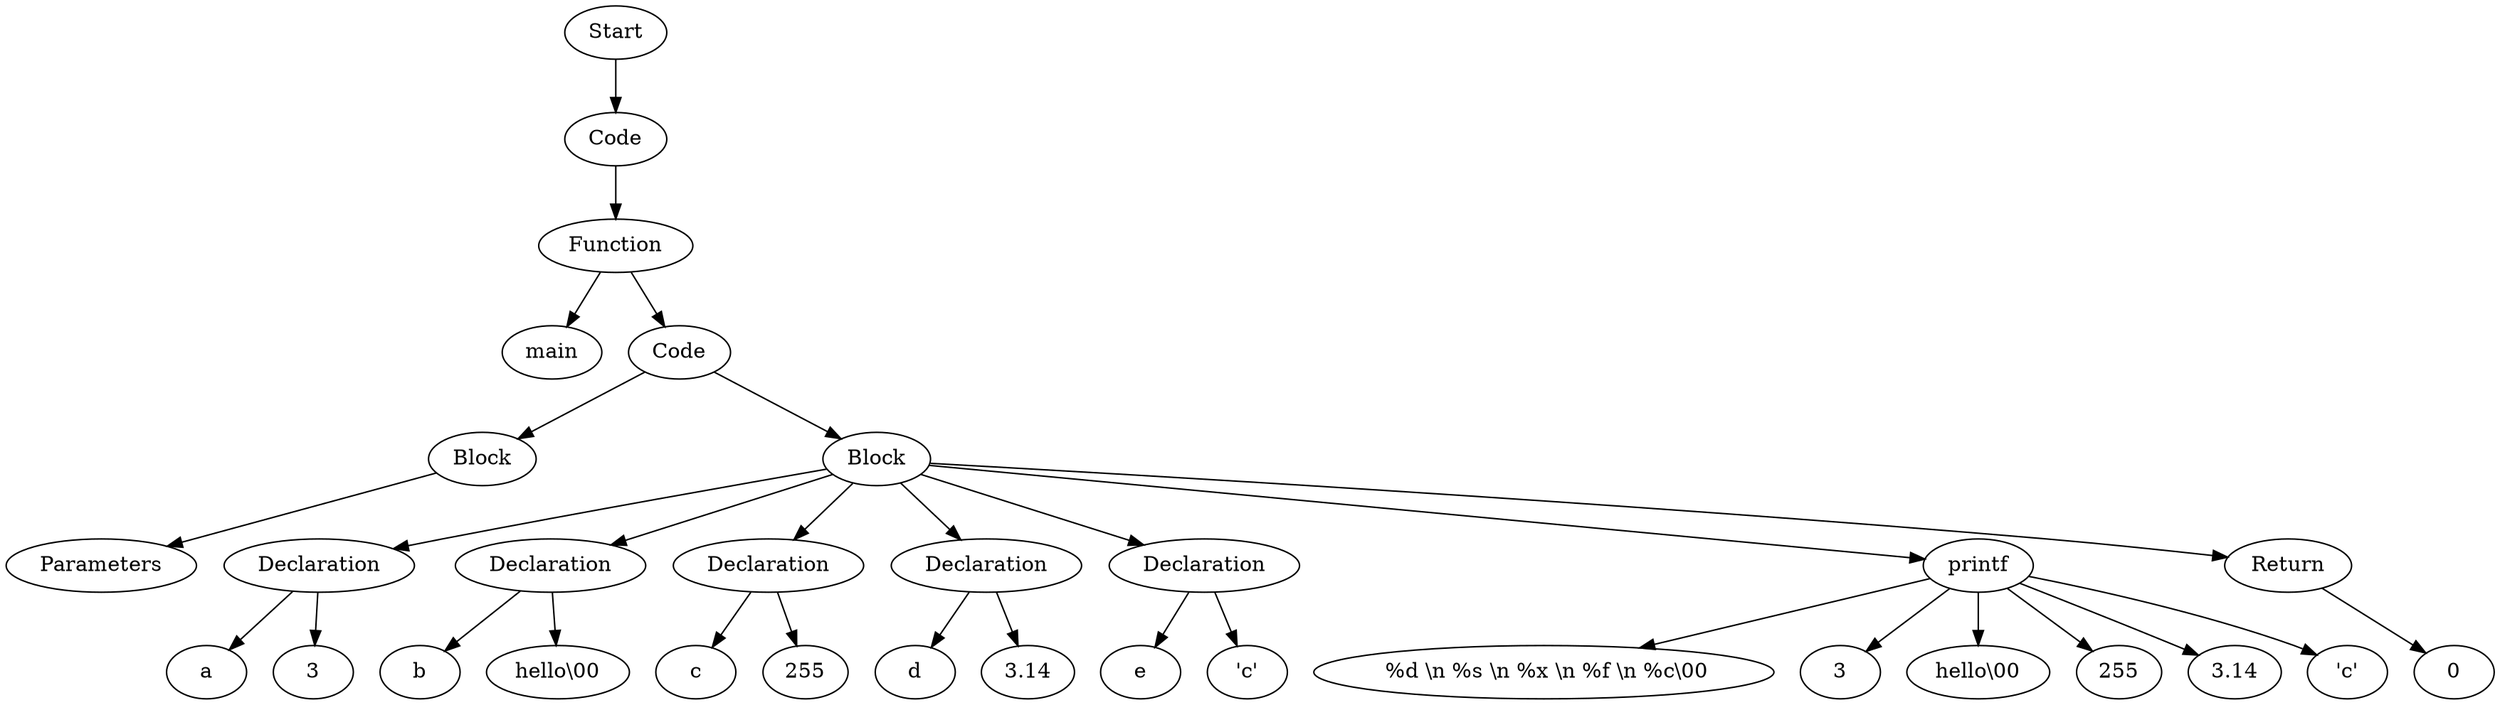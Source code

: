 digraph AST {
  "131770530193296" [label="Start"];
  "131770530193296" -> "131770530632832";
  "131770530632832" [label="Code"];
  "131770530632832" -> "131770535114784";
  "131770535114784" [label="Function"];
  "131770535114784" -> "131770535107776";
  "131770535114784" -> "131770535114928";
  "131770535107776" [label="main"];
  "131770535114928" [label="Code"];
  "131770535114928" -> "131770535115504";
  "131770535114928" -> "131770535116224";
  "131770535115504" [label="Block"];
  "131770535115504" -> "131770535114976";
  "131770535114976" [label="Parameters"];
  "131770535116224" [label="Block"];
  "131770535116224" -> "131770535115984";
  "131770535116224" -> "131770531749248";
  "131770535116224" -> "131770531744256";
  "131770535116224" -> "131770531929616";
  "131770535116224" -> "131770531934416";
  "131770535116224" -> "131770530762608";
  "131770535116224" -> "131770530330128";
  "131770535115984" [label="Declaration"];
  "131770535115984" -> "131770531750448";
  "131770535115984" -> "131770531749680";
  "131770531750448" [label="a"];
  "131770531749680" [label="3"];
  "131770531749248" [label="Declaration"];
  "131770531749248" -> "131770531749872";
  "131770531749248" -> "131770531750832";
  "131770531749872" [label="b"];
  "131770531750832" [label="hello\\00"];
  "131770531744256" [label="Declaration"];
  "131770531744256" -> "131770531929088";
  "131770531744256" -> "131770531929232";
  "131770531929088" [label="c"];
  "131770531929232" [label="255"];
  "131770531929616" [label="Declaration"];
  "131770531929616" -> "131770531937392";
  "131770531929616" -> "131770531927504";
  "131770531937392" [label="d"];
  "131770531927504" [label="3.14"];
  "131770531934416" [label="Declaration"];
  "131770531934416" -> "131770531929760";
  "131770531934416" -> "131770531931152";
  "131770531929760" [label="e"];
  "131770531931152" [label="'c'"];
  "131770530762608" [label="printf"];
  "131770530762608" -> "131770533167456";
  "131770530762608" -> "131770531752992";
  "131770530762608" -> "131770531755056";
  "131770530762608" -> "131770531750544";
  "131770530762608" -> "131770531746176";
  "131770530762608" -> "131770531748336";
  "131770533167456" [label=" %d \\n %s \\n %x \\n %f \\n %c\\00"];
  "131770531752992" [label="3"];
  "131770531755056" [label="hello\\00"];
  "131770531750544" [label="255"];
  "131770531746176" [label="3.14"];
  "131770531748336" [label="'c'"];
  "131770530330128" [label="Return"];
  "131770530330128" -> "131770530323072";
  "131770530323072" [label="0"];
}

